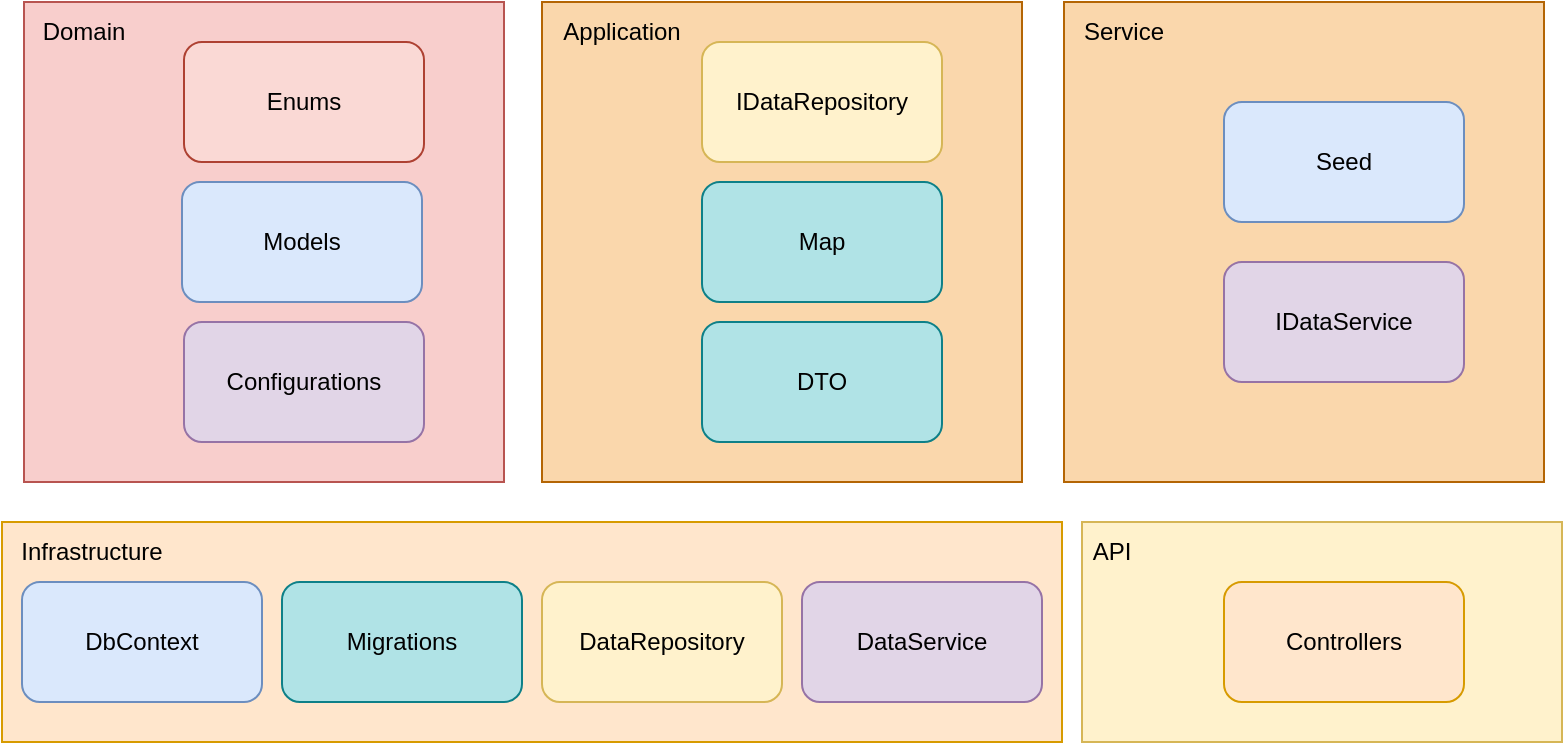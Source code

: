 <mxfile version="22.0.3" type="device">
  <diagram name="Page-1" id="mDLpG8O_P2Ap3NyirGyM">
    <mxGraphModel dx="880" dy="522" grid="1" gridSize="10" guides="1" tooltips="1" connect="1" arrows="1" fold="1" page="1" pageScale="1" pageWidth="827" pageHeight="1169" math="0" shadow="0">
      <root>
        <mxCell id="0" />
        <mxCell id="1" parent="0" />
        <mxCell id="KZM1wFoNPO-G8aQWtG5Q-1" value="" style="rounded=0;whiteSpace=wrap;html=1;fillColor=#fad7ac;strokeColor=#b46504;" parent="1" vertex="1">
          <mxGeometry x="299" y="40" width="240" height="240" as="geometry" />
        </mxCell>
        <mxCell id="KZM1wFoNPO-G8aQWtG5Q-2" value="Application" style="text;html=1;strokeColor=none;fillColor=none;align=center;verticalAlign=middle;whiteSpace=wrap;rounded=0;" parent="1" vertex="1">
          <mxGeometry x="299" y="40" width="80" height="30" as="geometry" />
        </mxCell>
        <mxCell id="KZM1wFoNPO-G8aQWtG5Q-3" value="" style="rounded=0;whiteSpace=wrap;html=1;fillColor=#f8cecc;strokeColor=#b85450;" parent="1" vertex="1">
          <mxGeometry x="40" y="40" width="240" height="240" as="geometry" />
        </mxCell>
        <mxCell id="KZM1wFoNPO-G8aQWtG5Q-4" value="Domain" style="text;html=1;strokeColor=none;fillColor=none;align=center;verticalAlign=middle;whiteSpace=wrap;rounded=0;" parent="1" vertex="1">
          <mxGeometry x="40" y="40" width="60" height="30" as="geometry" />
        </mxCell>
        <mxCell id="KZM1wFoNPO-G8aQWtG5Q-5" value="Models" style="rounded=1;whiteSpace=wrap;html=1;fillColor=#dae8fc;strokeColor=#6c8ebf;" parent="1" vertex="1">
          <mxGeometry x="119" y="130" width="120" height="60" as="geometry" />
        </mxCell>
        <mxCell id="KZM1wFoNPO-G8aQWtG5Q-6" value="DTO" style="rounded=1;whiteSpace=wrap;html=1;fillColor=#b0e3e6;strokeColor=#0e8088;" parent="1" vertex="1">
          <mxGeometry x="379" y="200" width="120" height="60" as="geometry" />
        </mxCell>
        <mxCell id="KZM1wFoNPO-G8aQWtG5Q-8" value="IDataRepository" style="rounded=1;whiteSpace=wrap;html=1;fillColor=#fff2cc;strokeColor=#d6b656;" parent="1" vertex="1">
          <mxGeometry x="379" y="60" width="120" height="60" as="geometry" />
        </mxCell>
        <mxCell id="KZM1wFoNPO-G8aQWtG5Q-10" value="" style="rounded=0;whiteSpace=wrap;html=1;fillColor=#ffe6cc;strokeColor=#d79b00;" parent="1" vertex="1">
          <mxGeometry x="29" y="300" width="530" height="110" as="geometry" />
        </mxCell>
        <mxCell id="KZM1wFoNPO-G8aQWtG5Q-11" value="Infrastructure" style="text;html=1;strokeColor=none;fillColor=none;align=center;verticalAlign=middle;whiteSpace=wrap;rounded=0;" parent="1" vertex="1">
          <mxGeometry x="29" y="300" width="90" height="30" as="geometry" />
        </mxCell>
        <mxCell id="KZM1wFoNPO-G8aQWtG5Q-12" value="DataRepository" style="rounded=1;whiteSpace=wrap;html=1;fillColor=#fff2cc;strokeColor=#d6b656;" parent="1" vertex="1">
          <mxGeometry x="299" y="330" width="120" height="60" as="geometry" />
        </mxCell>
        <mxCell id="KZM1wFoNPO-G8aQWtG5Q-13" value="DataService" style="rounded=1;whiteSpace=wrap;html=1;fillColor=#e1d5e7;strokeColor=#9673a6;" parent="1" vertex="1">
          <mxGeometry x="429" y="330" width="120" height="60" as="geometry" />
        </mxCell>
        <mxCell id="KZM1wFoNPO-G8aQWtG5Q-14" value="DbContext" style="rounded=1;whiteSpace=wrap;html=1;fillColor=#dae8fc;strokeColor=#6c8ebf;" parent="1" vertex="1">
          <mxGeometry x="39" y="330" width="120" height="60" as="geometry" />
        </mxCell>
        <mxCell id="KZM1wFoNPO-G8aQWtG5Q-15" value="" style="rounded=0;whiteSpace=wrap;html=1;fillColor=#fff2cc;strokeColor=#d6b656;" parent="1" vertex="1">
          <mxGeometry x="569" y="300" width="240" height="110" as="geometry" />
        </mxCell>
        <mxCell id="KZM1wFoNPO-G8aQWtG5Q-16" value="API" style="text;html=1;strokeColor=none;fillColor=none;align=center;verticalAlign=middle;whiteSpace=wrap;rounded=0;" parent="1" vertex="1">
          <mxGeometry x="559" y="300" width="50" height="30" as="geometry" />
        </mxCell>
        <mxCell id="KZM1wFoNPO-G8aQWtG5Q-17" value="Controllers" style="rounded=1;whiteSpace=wrap;html=1;fillColor=#ffe6cc;strokeColor=#d79b00;" parent="1" vertex="1">
          <mxGeometry x="640" y="330" width="120" height="60" as="geometry" />
        </mxCell>
        <mxCell id="KZM1wFoNPO-G8aQWtG5Q-18" value="Migrations" style="rounded=1;whiteSpace=wrap;html=1;fillColor=#b0e3e6;strokeColor=#0e8088;" parent="1" vertex="1">
          <mxGeometry x="169" y="330" width="120" height="60" as="geometry" />
        </mxCell>
        <mxCell id="KZM1wFoNPO-G8aQWtG5Q-19" value="Configurations" style="rounded=1;whiteSpace=wrap;html=1;fillColor=#e1d5e7;strokeColor=#9673a6;" parent="1" vertex="1">
          <mxGeometry x="120" y="200" width="120" height="60" as="geometry" />
        </mxCell>
        <mxCell id="KZM1wFoNPO-G8aQWtG5Q-20" value="Map" style="rounded=1;whiteSpace=wrap;html=1;fillColor=#b0e3e6;strokeColor=#0e8088;" parent="1" vertex="1">
          <mxGeometry x="379" y="130" width="120" height="60" as="geometry" />
        </mxCell>
        <mxCell id="x9Kh6SM6a5i-0-z9-6MS-1" value="" style="rounded=0;whiteSpace=wrap;html=1;fillColor=#fad7ac;strokeColor=#b46504;" parent="1" vertex="1">
          <mxGeometry x="560" y="40" width="240" height="240" as="geometry" />
        </mxCell>
        <mxCell id="x9Kh6SM6a5i-0-z9-6MS-2" value="Service" style="text;html=1;strokeColor=none;fillColor=none;align=center;verticalAlign=middle;whiteSpace=wrap;rounded=0;" parent="1" vertex="1">
          <mxGeometry x="560" y="40" width="60" height="30" as="geometry" />
        </mxCell>
        <mxCell id="KZM1wFoNPO-G8aQWtG5Q-7" value="IDataService" style="rounded=1;whiteSpace=wrap;html=1;fillColor=#e1d5e7;strokeColor=#9673a6;" parent="1" vertex="1">
          <mxGeometry x="640" y="170" width="120" height="60" as="geometry" />
        </mxCell>
        <mxCell id="KZM1wFoNPO-G8aQWtG5Q-9" value="Seed" style="rounded=1;whiteSpace=wrap;html=1;fillColor=#dae8fc;strokeColor=#6c8ebf;" parent="1" vertex="1">
          <mxGeometry x="640" y="90" width="120" height="60" as="geometry" />
        </mxCell>
        <mxCell id="gxkX5JJhYb1N4qKK1YJd-1" value="Enums" style="rounded=1;whiteSpace=wrap;html=1;fillColor=#fad9d5;strokeColor=#ae4132;" vertex="1" parent="1">
          <mxGeometry x="120" y="60" width="120" height="60" as="geometry" />
        </mxCell>
      </root>
    </mxGraphModel>
  </diagram>
</mxfile>
